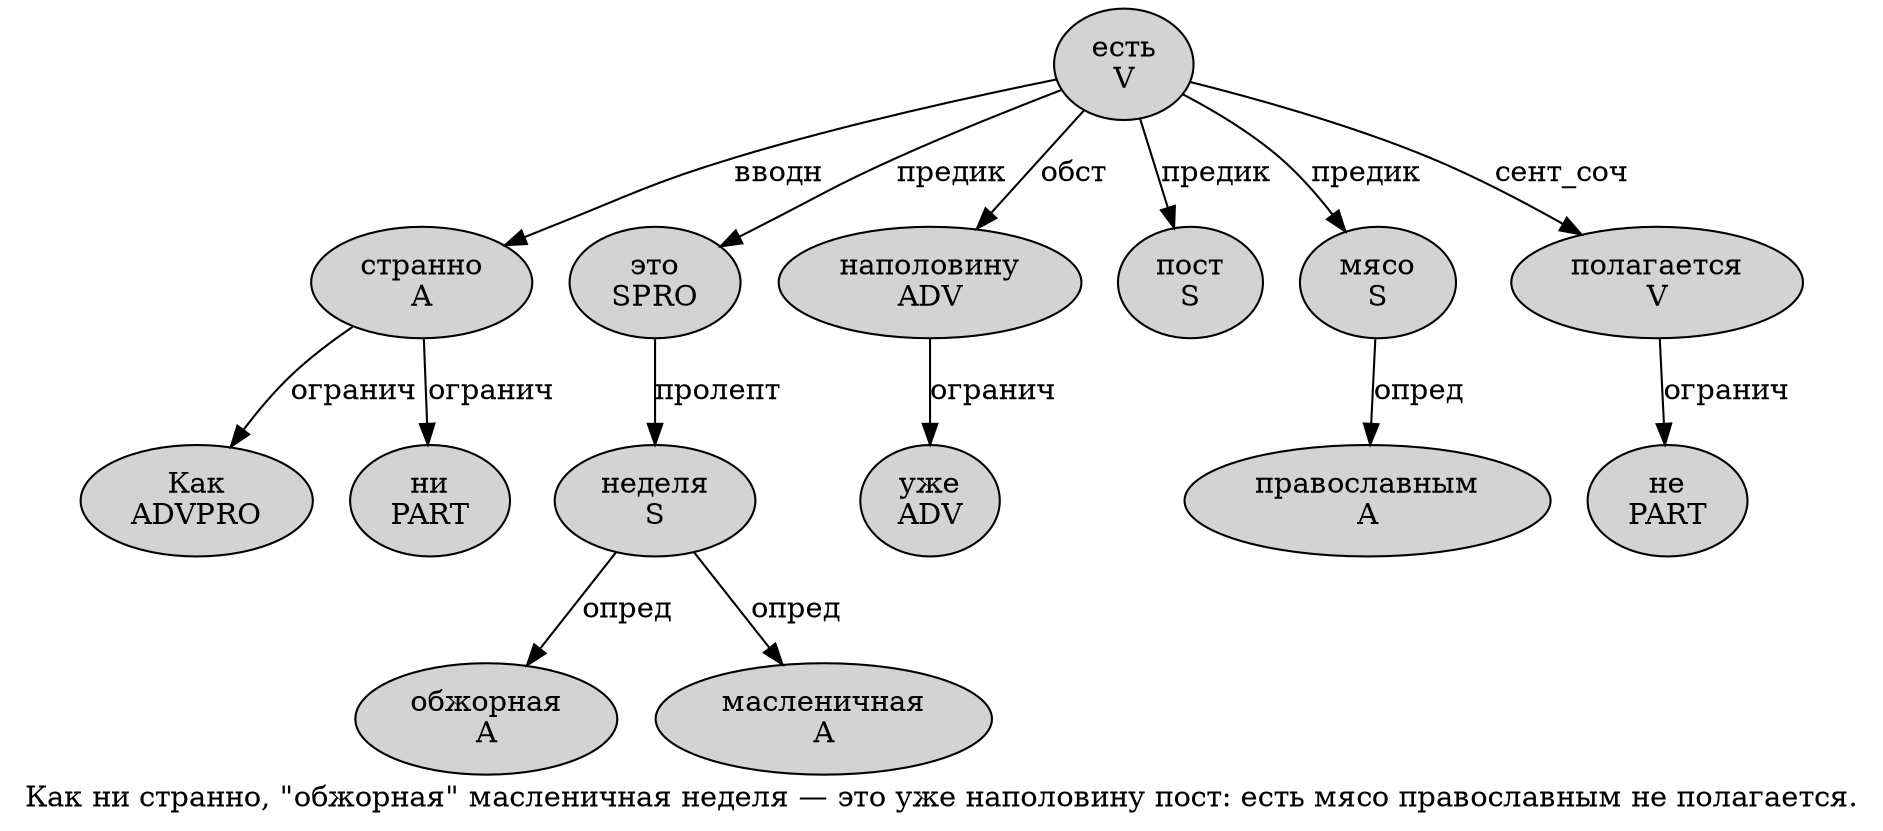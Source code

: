 digraph SENTENCE_726 {
	graph [label="Как ни странно, \"обжорная\" масленичная неделя — это уже наполовину пост: есть мясо православным не полагается."]
	node [style=filled]
		0 [label="Как
ADVPRO" color="" fillcolor=lightgray penwidth=1 shape=ellipse]
		1 [label="ни
PART" color="" fillcolor=lightgray penwidth=1 shape=ellipse]
		2 [label="странно
A" color="" fillcolor=lightgray penwidth=1 shape=ellipse]
		5 [label="обжорная
A" color="" fillcolor=lightgray penwidth=1 shape=ellipse]
		7 [label="масленичная
A" color="" fillcolor=lightgray penwidth=1 shape=ellipse]
		8 [label="неделя
S" color="" fillcolor=lightgray penwidth=1 shape=ellipse]
		10 [label="это
SPRO" color="" fillcolor=lightgray penwidth=1 shape=ellipse]
		11 [label="уже
ADV" color="" fillcolor=lightgray penwidth=1 shape=ellipse]
		12 [label="наполовину
ADV" color="" fillcolor=lightgray penwidth=1 shape=ellipse]
		13 [label="пост
S" color="" fillcolor=lightgray penwidth=1 shape=ellipse]
		15 [label="есть
V" color="" fillcolor=lightgray penwidth=1 shape=ellipse]
		16 [label="мясо
S" color="" fillcolor=lightgray penwidth=1 shape=ellipse]
		17 [label="православным
A" color="" fillcolor=lightgray penwidth=1 shape=ellipse]
		18 [label="не
PART" color="" fillcolor=lightgray penwidth=1 shape=ellipse]
		19 [label="полагается
V" color="" fillcolor=lightgray penwidth=1 shape=ellipse]
			2 -> 0 [label="огранич"]
			2 -> 1 [label="огранич"]
			19 -> 18 [label="огранич"]
			8 -> 5 [label="опред"]
			8 -> 7 [label="опред"]
			15 -> 2 [label="вводн"]
			15 -> 10 [label="предик"]
			15 -> 12 [label="обст"]
			15 -> 13 [label="предик"]
			15 -> 16 [label="предик"]
			15 -> 19 [label="сент_соч"]
			10 -> 8 [label="пролепт"]
			16 -> 17 [label="опред"]
			12 -> 11 [label="огранич"]
}